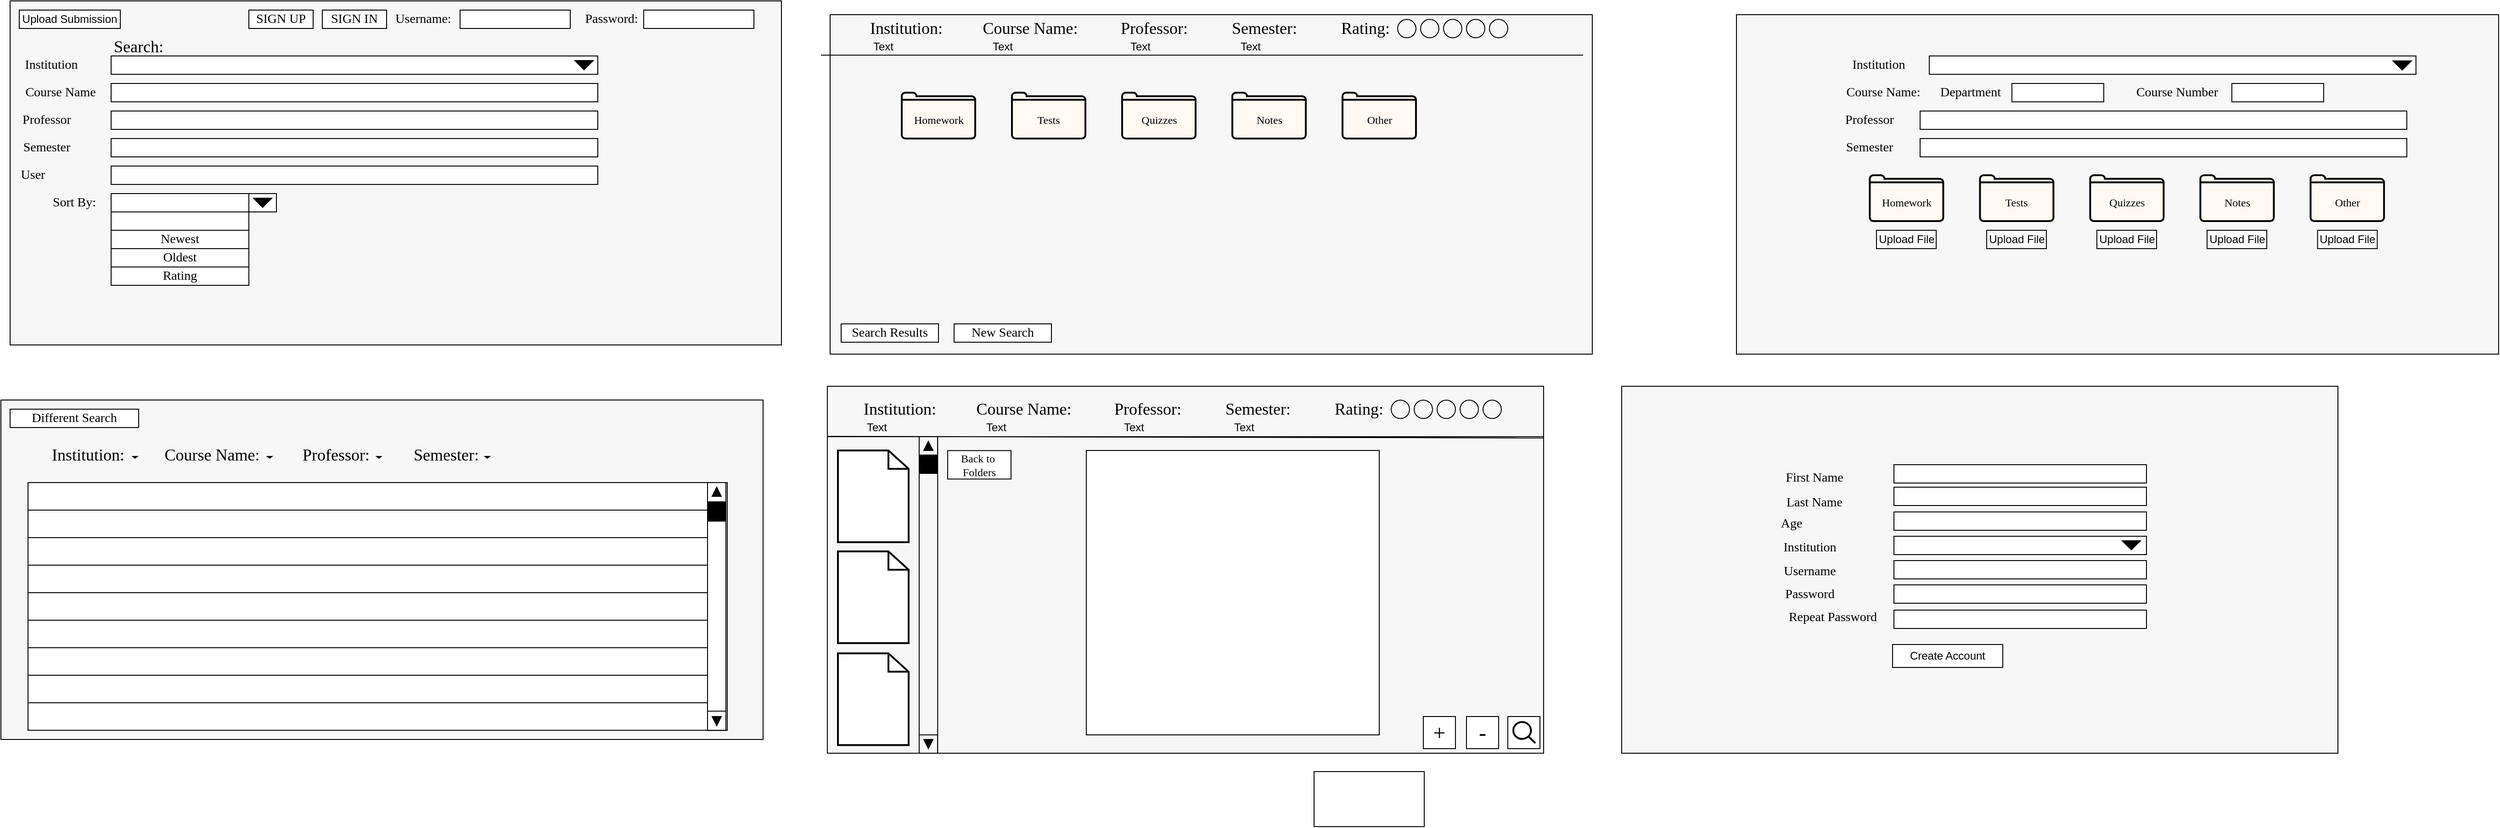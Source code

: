 <mxfile version="10.5.4" type="github"><diagram id="fE3weY7RTYQjaX6MT7tJ" name="Page-1"><mxGraphModel dx="728" dy="433" grid="1" gridSize="10" guides="1" tooltips="1" connect="1" arrows="1" fold="1" page="1" pageScale="1" pageWidth="850" pageHeight="1100" math="0" shadow="0"><root><mxCell id="0"/><mxCell id="1" parent="0"/><mxCell id="TXXlxOUK8q40UfSxkK4Q-26" value="" style="rounded=0;whiteSpace=wrap;html=1;strokeColor=#000000;fillColor=#F7F7F7;" parent="1" vertex="1"><mxGeometry x="1785" y="480" width="780" height="400" as="geometry"/></mxCell><mxCell id="ou8kh7DUhceGWh2s9LDL-35" value="" style="rounded=0;whiteSpace=wrap;html=1;strokeColor=#000000;fillColor=#F7F7F7;" parent="1" vertex="1"><mxGeometry x="1910" y="75" width="830" height="370" as="geometry"/></mxCell><mxCell id="RQsLyxsgD_TibJoST8AB-97" value="" style="rounded=0;whiteSpace=wrap;html=1;strokeColor=#000000;fillColor=#F7F7F7;" parent="1" vertex="1"><mxGeometry x="920" y="480" width="780" height="400" as="geometry"/></mxCell><mxCell id="5D6q7GdCZ7EVulJObCjl-46" value="" style="rounded=0;whiteSpace=wrap;html=1;strokeColor=#000000;fillColor=none;" parent="1" vertex="1"><mxGeometry x="920" y="535" width="780" height="345" as="geometry"/></mxCell><mxCell id="5D6q7GdCZ7EVulJObCjl-62" value="" style="rounded=0;whiteSpace=wrap;html=1;strokeColor=#000000;fillColor=#F7F7F7;" parent="1" vertex="1"><mxGeometry x="923" y="75" width="830" height="370" as="geometry"/></mxCell><mxCell id="5D6q7GdCZ7EVulJObCjl-19" value="" style="rounded=0;whiteSpace=wrap;html=1;strokeColor=#000000;fillColor=#F7F7F7;" parent="1" vertex="1"><mxGeometry x="30" y="60" width="840" height="375" as="geometry"/></mxCell><mxCell id="RQsLyxsgD_TibJoST8AB-96" value="" style="rounded=0;whiteSpace=wrap;html=1;strokeColor=#000000;fillColor=#F7F7F7;" parent="1" vertex="1"><mxGeometry x="20" y="495" width="830" height="370" as="geometry"/></mxCell><mxCell id="RQsLyxsgD_TibJoST8AB-2" value="" style="rounded=0;whiteSpace=wrap;html=1;" parent="1" vertex="1"><mxGeometry x="140" y="120" width="530" height="20" as="geometry"/></mxCell><mxCell id="RQsLyxsgD_TibJoST8AB-3" value="&lt;div style=&quot;text-align: left&quot;&gt;&lt;span style=&quot;font-size: 14px ; font-family: &amp;#34;georgia&amp;#34;&quot;&gt;Institution&lt;/span&gt;&lt;/div&gt;" style="text;html=1;strokeColor=none;fillColor=none;align=center;verticalAlign=middle;whiteSpace=wrap;rounded=0;" parent="1" vertex="1"><mxGeometry x="30" y="120" width="90" height="20" as="geometry"/></mxCell><mxCell id="RQsLyxsgD_TibJoST8AB-5" value="&lt;font face=&quot;Georgia&quot; style=&quot;font-size: 14px&quot;&gt;Course Name&lt;/font&gt;" style="text;html=1;strokeColor=none;fillColor=none;align=center;verticalAlign=middle;whiteSpace=wrap;rounded=0;" parent="1" vertex="1"><mxGeometry x="40" y="150" width="90" height="20" as="geometry"/></mxCell><mxCell id="RQsLyxsgD_TibJoST8AB-6" value="&lt;div style=&quot;text-align: left&quot;&gt;&lt;span style=&quot;font-size: 14px ; font-family: &amp;#34;georgia&amp;#34;&quot;&gt;Professor&lt;/span&gt;&lt;/div&gt;" style="text;html=1;strokeColor=none;fillColor=none;align=center;verticalAlign=middle;whiteSpace=wrap;rounded=0;" parent="1" vertex="1"><mxGeometry x="40" y="180" width="60" height="20" as="geometry"/></mxCell><mxCell id="RQsLyxsgD_TibJoST8AB-7" value="&lt;div style=&quot;text-align: left&quot;&gt;&lt;span style=&quot;font-size: 14px ; font-family: &amp;#34;georgia&amp;#34;&quot;&gt;Semester&lt;/span&gt;&lt;/div&gt;" style="text;html=1;strokeColor=none;fillColor=none;align=center;verticalAlign=middle;whiteSpace=wrap;rounded=0;" parent="1" vertex="1"><mxGeometry x="40" y="210" width="60" height="20" as="geometry"/></mxCell><mxCell id="RQsLyxsgD_TibJoST8AB-8" value="&lt;font face=&quot;Georgia&quot; style=&quot;font-size: 14px&quot;&gt;User&lt;/font&gt;" style="text;html=1;strokeColor=none;fillColor=none;align=center;verticalAlign=middle;whiteSpace=wrap;rounded=0;" parent="1" vertex="1"><mxGeometry x="40" y="240" width="30" height="20" as="geometry"/></mxCell><mxCell id="RQsLyxsgD_TibJoST8AB-11" value="" style="rounded=0;whiteSpace=wrap;html=1;" parent="1" vertex="1"><mxGeometry x="140" y="150" width="530" height="20" as="geometry"/></mxCell><mxCell id="RQsLyxsgD_TibJoST8AB-12" value="" style="rounded=0;whiteSpace=wrap;html=1;" parent="1" vertex="1"><mxGeometry x="140" y="180" width="530" height="20" as="geometry"/></mxCell><mxCell id="RQsLyxsgD_TibJoST8AB-13" value="" style="rounded=0;whiteSpace=wrap;html=1;" parent="1" vertex="1"><mxGeometry x="140" y="210" width="530" height="20" as="geometry"/></mxCell><mxCell id="RQsLyxsgD_TibJoST8AB-14" value="" style="rounded=0;whiteSpace=wrap;html=1;" parent="1" vertex="1"><mxGeometry x="140" y="240" width="530" height="20" as="geometry"/></mxCell><mxCell id="RQsLyxsgD_TibJoST8AB-16" value="&lt;div style=&quot;text-align: left&quot;&gt;&lt;span style=&quot;font-size: 14px ; font-family: &amp;#34;georgia&amp;#34;&quot;&gt;SIGN IN&lt;/span&gt;&lt;/div&gt;" style="text;html=1;strokeColor=#000000;fillColor=#FFFFFF;align=center;verticalAlign=middle;whiteSpace=wrap;rounded=0;" parent="1" vertex="1"><mxGeometry x="370" y="70" width="70" height="20" as="geometry"/></mxCell><mxCell id="RQsLyxsgD_TibJoST8AB-18" value="" style="rounded=0;whiteSpace=wrap;html=1;" parent="1" vertex="1"><mxGeometry x="520" y="70" width="120" height="20" as="geometry"/></mxCell><mxCell id="RQsLyxsgD_TibJoST8AB-19" value="" style="rounded=0;whiteSpace=wrap;html=1;" parent="1" vertex="1"><mxGeometry x="720" y="70" width="120" height="20" as="geometry"/></mxCell><mxCell id="RQsLyxsgD_TibJoST8AB-20" value="&lt;div style=&quot;text-align: left&quot;&gt;&lt;span style=&quot;font-size: 14px ; font-family: &amp;#34;georgia&amp;#34;&quot;&gt;Username:&lt;/span&gt;&lt;/div&gt;" style="text;html=1;strokeColor=none;fillColor=none;align=center;verticalAlign=middle;whiteSpace=wrap;rounded=0;" parent="1" vertex="1"><mxGeometry x="440" y="70" width="80" height="20" as="geometry"/></mxCell><mxCell id="RQsLyxsgD_TibJoST8AB-21" value="&lt;div style=&quot;text-align: left&quot;&gt;&lt;span style=&quot;font-size: 14px ; font-family: &amp;#34;georgia&amp;#34;&quot;&gt;Password:&lt;/span&gt;&lt;/div&gt;" style="text;html=1;strokeColor=none;fillColor=none;align=center;verticalAlign=middle;whiteSpace=wrap;rounded=0;" parent="1" vertex="1"><mxGeometry x="640" y="70" width="90" height="20" as="geometry"/></mxCell><mxCell id="RQsLyxsgD_TibJoST8AB-22" value="&lt;div style=&quot;text-align: left&quot;&gt;&lt;span style=&quot;font-size: 14px ; font-family: &amp;#34;georgia&amp;#34;&quot;&gt;SIGN UP&lt;/span&gt;&lt;/div&gt;" style="text;html=1;strokeColor=#000000;fillColor=#FFFFFF;align=center;verticalAlign=middle;whiteSpace=wrap;rounded=0;" parent="1" vertex="1"><mxGeometry x="290" y="70" width="70" height="20" as="geometry"/></mxCell><mxCell id="RQsLyxsgD_TibJoST8AB-23" value="&lt;font face=&quot;Georgia&quot; style=&quot;font-size: 14px&quot;&gt;Sort By:&lt;/font&gt;" style="text;html=1;strokeColor=none;fillColor=none;align=center;verticalAlign=middle;whiteSpace=wrap;rounded=0;" parent="1" vertex="1"><mxGeometry x="70" y="270" width="60" height="20" as="geometry"/></mxCell><mxCell id="RQsLyxsgD_TibJoST8AB-24" value="" style="rounded=0;whiteSpace=wrap;html=1;" parent="1" vertex="1"><mxGeometry x="140" y="270" width="180" height="20" as="geometry"/></mxCell><mxCell id="RQsLyxsgD_TibJoST8AB-25" value="" style="endArrow=none;html=1;" parent="1" edge="1"><mxGeometry width="50" height="50" relative="1" as="geometry"><mxPoint x="290" y="290" as="sourcePoint"/><mxPoint x="290" y="270" as="targetPoint"/><Array as="points"/></mxGeometry></mxCell><mxCell id="RQsLyxsgD_TibJoST8AB-26" value="" style="triangle;whiteSpace=wrap;html=1;fillColor=#000000;rotation=90;" parent="1" vertex="1"><mxGeometry x="300" y="270" width="10" height="20" as="geometry"/></mxCell><mxCell id="RQsLyxsgD_TibJoST8AB-27" value="" style="rounded=0;whiteSpace=wrap;html=1;fillColor=#FFFFFF;strokeColor=#000000;" parent="1" vertex="1"><mxGeometry x="140" y="290" width="150" height="80" as="geometry"/></mxCell><mxCell id="RQsLyxsgD_TibJoST8AB-29" value="&lt;font face=&quot;Georgia&quot; style=&quot;font-size: 14px&quot;&gt;Newest&lt;/font&gt;" style="text;html=1;strokeColor=none;fillColor=none;align=center;verticalAlign=middle;whiteSpace=wrap;rounded=0;" parent="1" vertex="1"><mxGeometry x="140" y="310" width="150" height="20" as="geometry"/></mxCell><mxCell id="RQsLyxsgD_TibJoST8AB-30" value="&lt;font face=&quot;Georgia&quot; style=&quot;font-size: 14px&quot;&gt;Oldest&lt;/font&gt;" style="text;html=1;strokeColor=none;fillColor=none;align=center;verticalAlign=middle;whiteSpace=wrap;rounded=0;" parent="1" vertex="1"><mxGeometry x="140" y="330" width="150" height="20" as="geometry"/></mxCell><mxCell id="RQsLyxsgD_TibJoST8AB-31" value="" style="endArrow=none;html=1;entryX=1;entryY=1;entryDx=0;entryDy=0;entryPerimeter=0;" parent="1" edge="1"><mxGeometry width="50" height="50" relative="1" as="geometry"><mxPoint x="140" y="310" as="sourcePoint"/><mxPoint x="290" y="310" as="targetPoint"/></mxGeometry></mxCell><mxCell id="RQsLyxsgD_TibJoST8AB-32" value="" style="endArrow=none;html=1;entryX=1;entryY=1;entryDx=0;entryDy=0;entryPerimeter=0;" parent="1" edge="1"><mxGeometry width="50" height="50" relative="1" as="geometry"><mxPoint x="140" y="330" as="sourcePoint"/><mxPoint x="290" y="330" as="targetPoint"/></mxGeometry></mxCell><mxCell id="RQsLyxsgD_TibJoST8AB-33" value="&lt;font face=&quot;Georgia&quot;&gt;&lt;span style=&quot;font-size: 14px&quot;&gt;Rating&lt;/span&gt;&lt;/font&gt;" style="text;html=1;strokeColor=none;fillColor=none;align=center;verticalAlign=middle;whiteSpace=wrap;rounded=0;" parent="1" vertex="1"><mxGeometry x="140" y="350" width="150" height="20" as="geometry"/></mxCell><mxCell id="RQsLyxsgD_TibJoST8AB-34" value="" style="endArrow=none;html=1;entryX=1;entryY=1;entryDx=0;entryDy=0;entryPerimeter=0;" parent="1" edge="1"><mxGeometry width="50" height="50" relative="1" as="geometry"><mxPoint x="140" y="350" as="sourcePoint"/><mxPoint x="290" y="350" as="targetPoint"/></mxGeometry></mxCell><mxCell id="RQsLyxsgD_TibJoST8AB-38" value="" style="endArrow=none;html=1;entryX=0;entryY=0;entryDx=0;entryDy=0;entryPerimeter=0;" parent="1" target="RQsLyxsgD_TibJoST8AB-75" edge="1"><mxGeometry width="50" height="50" relative="1" as="geometry"><mxPoint x="49.5" y="585" as="sourcePoint"/><mxPoint x="879.5" y="585" as="targetPoint"/></mxGeometry></mxCell><mxCell id="RQsLyxsgD_TibJoST8AB-40" value="&lt;font face=&quot;Georgia&quot; style=&quot;font-size: 18px&quot;&gt;Institution:&lt;/font&gt;" style="text;html=1;strokeColor=none;fillColor=none;align=center;verticalAlign=middle;whiteSpace=wrap;rounded=0;" parent="1" vertex="1"><mxGeometry x="69.5" y="545" width="90" height="20" as="geometry"/></mxCell><mxCell id="RQsLyxsgD_TibJoST8AB-41" value="&lt;font face=&quot;Georgia&quot; style=&quot;font-size: 18px&quot;&gt;Course Name:&lt;/font&gt;" style="text;html=1;strokeColor=none;fillColor=none;align=center;verticalAlign=middle;whiteSpace=wrap;rounded=0;" parent="1" vertex="1"><mxGeometry x="189.5" y="545" width="120" height="20" as="geometry"/></mxCell><mxCell id="RQsLyxsgD_TibJoST8AB-42" value="&lt;font face=&quot;Georgia&quot; style=&quot;font-size: 18px&quot;&gt;Professor:&lt;/font&gt;" style="text;html=1;strokeColor=none;fillColor=none;align=center;verticalAlign=middle;whiteSpace=wrap;rounded=0;" parent="1" vertex="1"><mxGeometry x="339.5" y="545" width="90" height="20" as="geometry"/></mxCell><mxCell id="RQsLyxsgD_TibJoST8AB-43" value="&lt;font face=&quot;Georgia&quot; style=&quot;font-size: 18px&quot;&gt;Semester:&lt;/font&gt;" style="text;html=1;strokeColor=none;fillColor=none;align=center;verticalAlign=middle;whiteSpace=wrap;rounded=0;" parent="1" vertex="1"><mxGeometry x="459.5" y="545" width="90" height="20" as="geometry"/></mxCell><mxCell id="RQsLyxsgD_TibJoST8AB-57" value="" style="endArrow=none;html=1;" parent="1" edge="1"><mxGeometry width="50" height="50" relative="1" as="geometry"><mxPoint x="913" y="119.167" as="sourcePoint"/><mxPoint x="1743" y="119.167" as="targetPoint"/></mxGeometry></mxCell><mxCell id="RQsLyxsgD_TibJoST8AB-58" value="&lt;font face=&quot;Georgia&quot; style=&quot;font-size: 18px&quot;&gt;Institution:&lt;/font&gt;" style="text;html=1;strokeColor=none;fillColor=none;align=center;verticalAlign=middle;whiteSpace=wrap;rounded=0;" parent="1" vertex="1"><mxGeometry x="961" y="80.167" width="90" height="20" as="geometry"/></mxCell><mxCell id="RQsLyxsgD_TibJoST8AB-59" value="&lt;font face=&quot;Georgia&quot; style=&quot;font-size: 18px&quot;&gt;Course Name:&lt;/font&gt;" style="text;html=1;strokeColor=none;fillColor=none;align=center;verticalAlign=middle;whiteSpace=wrap;rounded=0;" parent="1" vertex="1"><mxGeometry x="1081" y="80.167" width="120" height="20" as="geometry"/></mxCell><mxCell id="RQsLyxsgD_TibJoST8AB-60" value="&lt;font face=&quot;Georgia&quot; style=&quot;font-size: 18px&quot;&gt;Professor:&lt;/font&gt;" style="text;html=1;strokeColor=none;fillColor=none;align=center;verticalAlign=middle;whiteSpace=wrap;rounded=0;" parent="1" vertex="1"><mxGeometry x="1231" y="80.167" width="90" height="20" as="geometry"/></mxCell><mxCell id="RQsLyxsgD_TibJoST8AB-61" value="&lt;font face=&quot;Georgia&quot; style=&quot;font-size: 18px&quot;&gt;Semester:&lt;/font&gt;" style="text;html=1;strokeColor=none;fillColor=none;align=center;verticalAlign=middle;whiteSpace=wrap;rounded=0;" parent="1" vertex="1"><mxGeometry x="1351" y="80.167" width="90" height="20" as="geometry"/></mxCell><mxCell id="RQsLyxsgD_TibJoST8AB-62" value="&lt;font face=&quot;Georgia&quot; style=&quot;font-size: 18px&quot;&gt;Rating:&lt;/font&gt;" style="text;html=1;strokeColor=none;fillColor=none;align=center;verticalAlign=middle;whiteSpace=wrap;rounded=0;" parent="1" vertex="1"><mxGeometry x="1471" y="80.167" width="70" height="20" as="geometry"/></mxCell><mxCell id="RQsLyxsgD_TibJoST8AB-63" value="" style="ellipse;whiteSpace=wrap;html=1;aspect=fixed;strokeColor=#000000;fillColor=none;" parent="1" vertex="1"><mxGeometry x="1541" y="80.167" width="20" height="20" as="geometry"/></mxCell><mxCell id="RQsLyxsgD_TibJoST8AB-64" value="" style="ellipse;whiteSpace=wrap;html=1;aspect=fixed;strokeColor=#000000;fillColor=none;" parent="1" vertex="1"><mxGeometry x="1566" y="80.167" width="20" height="20" as="geometry"/></mxCell><mxCell id="RQsLyxsgD_TibJoST8AB-65" value="" style="ellipse;whiteSpace=wrap;html=1;aspect=fixed;strokeColor=#000000;fillColor=none;" parent="1" vertex="1"><mxGeometry x="1591" y="80.167" width="20" height="20" as="geometry"/></mxCell><mxCell id="RQsLyxsgD_TibJoST8AB-66" value="" style="ellipse;whiteSpace=wrap;html=1;aspect=fixed;strokeColor=#000000;fillColor=none;" parent="1" vertex="1"><mxGeometry x="1616" y="80.167" width="20" height="20" as="geometry"/></mxCell><mxCell id="RQsLyxsgD_TibJoST8AB-67" value="" style="ellipse;whiteSpace=wrap;html=1;aspect=fixed;strokeColor=#000000;fillColor=none;" parent="1" vertex="1"><mxGeometry x="1641" y="80.167" width="20" height="20" as="geometry"/></mxCell><mxCell id="RQsLyxsgD_TibJoST8AB-68" value="Text" style="text;html=1;strokeColor=none;fillColor=none;align=center;verticalAlign=middle;whiteSpace=wrap;rounded=0;" parent="1" vertex="1"><mxGeometry x="961" y="100.167" width="40" height="20" as="geometry"/></mxCell><mxCell id="RQsLyxsgD_TibJoST8AB-69" value="Text" style="text;html=1;strokeColor=none;fillColor=none;align=center;verticalAlign=middle;whiteSpace=wrap;rounded=0;" parent="1" vertex="1"><mxGeometry x="1091" y="100.167" width="40" height="20" as="geometry"/></mxCell><mxCell id="RQsLyxsgD_TibJoST8AB-70" value="Text" style="text;html=1;strokeColor=none;fillColor=none;align=center;verticalAlign=middle;whiteSpace=wrap;rounded=0;" parent="1" vertex="1"><mxGeometry x="1241" y="100.167" width="40" height="20" as="geometry"/></mxCell><mxCell id="RQsLyxsgD_TibJoST8AB-71" value="Text" style="text;html=1;strokeColor=none;fillColor=none;align=center;verticalAlign=middle;whiteSpace=wrap;rounded=0;" parent="1" vertex="1"><mxGeometry x="1361" y="100.167" width="40" height="20" as="geometry"/></mxCell><mxCell id="RQsLyxsgD_TibJoST8AB-72" value="" style="rounded=0;whiteSpace=wrap;html=1;strokeColor=#000000;fillColor=#FFFFFF;" parent="1" vertex="1"><mxGeometry x="50" y="585" width="761" height="270" as="geometry"/></mxCell><mxCell id="RQsLyxsgD_TibJoST8AB-74" value="" style="rounded=0;whiteSpace=wrap;html=1;strokeColor=#000000;fillColor=#000000;" parent="1" vertex="1"><mxGeometry x="789.5" y="606" width="20" height="21" as="geometry"/></mxCell><mxCell id="RQsLyxsgD_TibJoST8AB-75" value="" style="rounded=0;whiteSpace=wrap;html=1;strokeColor=#000000;fillColor=none;" parent="1" vertex="1"><mxGeometry x="789.5" y="585" width="20" height="21" as="geometry"/></mxCell><mxCell id="RQsLyxsgD_TibJoST8AB-76" value="" style="rounded=0;whiteSpace=wrap;html=1;strokeColor=#000000;fillColor=none;" parent="1" vertex="1"><mxGeometry x="789.5" y="834.167" width="20" height="21" as="geometry"/></mxCell><mxCell id="RQsLyxsgD_TibJoST8AB-77" value="" style="triangle;whiteSpace=wrap;html=1;strokeColor=#000000;fillColor=#000000;rotation=-90;" parent="1" vertex="1"><mxGeometry x="794.5" y="590" width="10" height="10" as="geometry"/></mxCell><mxCell id="RQsLyxsgD_TibJoST8AB-78" value="" style="triangle;whiteSpace=wrap;html=1;strokeColor=#000000;fillColor=#000000;rotation=90;" parent="1" vertex="1"><mxGeometry x="794.5" y="840" width="10" height="10" as="geometry"/></mxCell><mxCell id="RQsLyxsgD_TibJoST8AB-80" value="" style="rounded=0;whiteSpace=wrap;html=1;strokeColor=#000000;fillColor=#FFFFFF;" parent="1" vertex="1"><mxGeometry x="49.5" y="585" width="740" height="30" as="geometry"/></mxCell><mxCell id="RQsLyxsgD_TibJoST8AB-81" value="" style="rounded=0;whiteSpace=wrap;html=1;strokeColor=#000000;fillColor=#FFFFFF;" parent="1" vertex="1"><mxGeometry x="49.5" y="615" width="740" height="30" as="geometry"/></mxCell><mxCell id="RQsLyxsgD_TibJoST8AB-82" value="" style="rounded=0;whiteSpace=wrap;html=1;strokeColor=#000000;fillColor=#FFFFFF;" parent="1" vertex="1"><mxGeometry x="49.5" y="645" width="740" height="30" as="geometry"/></mxCell><mxCell id="RQsLyxsgD_TibJoST8AB-83" value="" style="rounded=0;whiteSpace=wrap;html=1;strokeColor=#000000;fillColor=#FFFFFF;" parent="1" vertex="1"><mxGeometry x="49.5" y="675" width="740" height="30" as="geometry"/></mxCell><mxCell id="RQsLyxsgD_TibJoST8AB-84" value="" style="rounded=0;whiteSpace=wrap;html=1;strokeColor=#000000;fillColor=#FFFFFF;" parent="1" vertex="1"><mxGeometry x="49.5" y="705" width="740" height="30" as="geometry"/></mxCell><mxCell id="RQsLyxsgD_TibJoST8AB-86" value="" style="rounded=0;whiteSpace=wrap;html=1;strokeColor=#000000;fillColor=#FFFFFF;" parent="1" vertex="1"><mxGeometry x="49.5" y="765" width="740" height="30" as="geometry"/></mxCell><mxCell id="RQsLyxsgD_TibJoST8AB-87" value="" style="rounded=0;whiteSpace=wrap;html=1;strokeColor=#000000;fillColor=#FFFFFF;" parent="1" vertex="1"><mxGeometry x="49.5" y="795" width="740" height="30" as="geometry"/></mxCell><mxCell id="RQsLyxsgD_TibJoST8AB-88" value="" style="rounded=0;whiteSpace=wrap;html=1;strokeColor=#000000;fillColor=#FFFFFF;" parent="1" vertex="1"><mxGeometry x="49.5" y="825" width="740" height="30" as="geometry"/></mxCell><mxCell id="RQsLyxsgD_TibJoST8AB-89" value="&lt;font style=&quot;font-size: 14px&quot; face=&quot;Georgia&quot;&gt;Different Search&lt;/font&gt;" style="rounded=0;whiteSpace=wrap;html=1;strokeColor=#000000;fillColor=#FFFFFF;" parent="1" vertex="1"><mxGeometry x="30" y="505" width="140" height="20" as="geometry"/></mxCell><mxCell id="RQsLyxsgD_TibJoST8AB-73" value="" style="endArrow=none;html=1;exitX=1;exitY=0.96;exitDx=0;exitDy=0;exitPerimeter=0;entryX=1;entryY=0;entryDx=0;entryDy=0;entryPerimeter=0;" parent="1" source="RQsLyxsgD_TibJoST8AB-76" target="RQsLyxsgD_TibJoST8AB-75" edge="1"><mxGeometry width="50" height="50" relative="1" as="geometry"><mxPoint x="809.5" y="865" as="sourcePoint"/><mxPoint x="829.5" y="625" as="targetPoint"/></mxGeometry></mxCell><mxCell id="RQsLyxsgD_TibJoST8AB-103" value="" style="rounded=0;whiteSpace=wrap;html=1;strokeColor=#000000;fillColor=#FFFFFF;" parent="1" vertex="1"><mxGeometry x="49.5" y="735" width="740" height="30" as="geometry"/></mxCell><mxCell id="5D6q7GdCZ7EVulJObCjl-1" value="" style="html=1;verticalLabelPosition=bottom;align=center;labelBackgroundColor=#ffffff;verticalAlign=top;strokeWidth=2;strokeColor=#000000;fillColor=#FFF9F2;shadow=0;dashed=0;shape=mxgraph.ios7.icons.folder;" parent="1" vertex="1"><mxGeometry x="1001" y="160" width="80" height="50" as="geometry"/></mxCell><mxCell id="5D6q7GdCZ7EVulJObCjl-3" value="" style="html=1;verticalLabelPosition=bottom;align=center;labelBackgroundColor=#ffffff;verticalAlign=top;strokeWidth=2;strokeColor=#000000;fillColor=#FFF9F2;shadow=0;dashed=0;shape=mxgraph.ios7.icons.folder;" parent="1" vertex="1"><mxGeometry x="1121" y="160" width="80" height="50" as="geometry"/></mxCell><mxCell id="5D6q7GdCZ7EVulJObCjl-4" value="" style="html=1;verticalLabelPosition=bottom;align=center;labelBackgroundColor=#ffffff;verticalAlign=top;strokeWidth=2;strokeColor=#000000;fillColor=#FFF9F2;shadow=0;dashed=0;shape=mxgraph.ios7.icons.folder;" parent="1" vertex="1"><mxGeometry x="1241" y="160" width="80" height="50" as="geometry"/></mxCell><mxCell id="5D6q7GdCZ7EVulJObCjl-5" value="" style="html=1;verticalLabelPosition=bottom;align=center;labelBackgroundColor=#ffffff;verticalAlign=top;strokeWidth=2;strokeColor=#000000;fillColor=#FFF9F2;shadow=0;dashed=0;shape=mxgraph.ios7.icons.folder;" parent="1" vertex="1"><mxGeometry x="1361" y="160" width="80" height="50" as="geometry"/></mxCell><mxCell id="5D6q7GdCZ7EVulJObCjl-6" value="" style="html=1;verticalLabelPosition=bottom;align=center;labelBackgroundColor=#ffffff;verticalAlign=top;strokeWidth=2;strokeColor=#000000;fillColor=#FFF9F2;shadow=0;dashed=0;shape=mxgraph.ios7.icons.folder;" parent="1" vertex="1"><mxGeometry x="1481" y="160" width="80" height="50" as="geometry"/></mxCell><mxCell id="5D6q7GdCZ7EVulJObCjl-9" value="&lt;font face=&quot;Georgia&quot; style=&quot;font-size: 12px&quot;&gt;Homework&lt;/font&gt;" style="text;html=1;strokeColor=none;fillColor=none;align=center;verticalAlign=middle;whiteSpace=wrap;rounded=0;" parent="1" vertex="1"><mxGeometry x="1008.5" y="180" width="65" height="20" as="geometry"/></mxCell><mxCell id="5D6q7GdCZ7EVulJObCjl-10" value="&lt;font face=&quot;Georgia&quot; style=&quot;font-size: 12px&quot;&gt;Tests&lt;/font&gt;" style="text;html=1;strokeColor=none;fillColor=none;align=center;verticalAlign=middle;whiteSpace=wrap;rounded=0;" parent="1" vertex="1"><mxGeometry x="1146" y="180" width="30" height="20" as="geometry"/></mxCell><mxCell id="5D6q7GdCZ7EVulJObCjl-11" value="&lt;font face=&quot;Georgia&quot; style=&quot;font-size: 12px&quot;&gt;Quizzes&lt;/font&gt;" style="text;html=1;strokeColor=none;fillColor=none;align=center;verticalAlign=middle;whiteSpace=wrap;rounded=0;" parent="1" vertex="1"><mxGeometry x="1259.5" y="180" width="43" height="20" as="geometry"/></mxCell><mxCell id="5D6q7GdCZ7EVulJObCjl-12" value="&lt;font face=&quot;Georgia&quot; style=&quot;font-size: 12px&quot;&gt;Notes&lt;/font&gt;" style="text;html=1;strokeColor=none;fillColor=none;align=center;verticalAlign=middle;whiteSpace=wrap;rounded=0;" parent="1" vertex="1"><mxGeometry x="1384.5" y="180" width="33" height="20" as="geometry"/></mxCell><mxCell id="5D6q7GdCZ7EVulJObCjl-13" value="&lt;font face=&quot;Georgia&quot; style=&quot;font-size: 12px&quot;&gt;Other&lt;/font&gt;" style="text;html=1;strokeColor=none;fillColor=none;align=center;verticalAlign=middle;whiteSpace=wrap;rounded=0;" parent="1" vertex="1"><mxGeometry x="1504.5" y="180" width="33" height="20" as="geometry"/></mxCell><mxCell id="5D6q7GdCZ7EVulJObCjl-14" value="" style="triangle;whiteSpace=wrap;html=1;strokeColor=#000000;fillColor=#000000;rotation=90;" parent="1" vertex="1"><mxGeometry x="165" y="555" width="2" height="5" as="geometry"/></mxCell><mxCell id="5D6q7GdCZ7EVulJObCjl-15" value="" style="triangle;whiteSpace=wrap;html=1;strokeColor=#000000;fillColor=#000000;rotation=90;" parent="1" vertex="1"><mxGeometry x="311.667" y="555" width="2" height="5" as="geometry"/></mxCell><mxCell id="5D6q7GdCZ7EVulJObCjl-16" value="" style="triangle;whiteSpace=wrap;html=1;strokeColor=#000000;fillColor=#000000;rotation=90;" parent="1" vertex="1"><mxGeometry x="430.667" y="555" width="2" height="5" as="geometry"/></mxCell><mxCell id="5D6q7GdCZ7EVulJObCjl-17" value="" style="triangle;whiteSpace=wrap;html=1;strokeColor=#000000;fillColor=#000000;rotation=90;" parent="1" vertex="1"><mxGeometry x="548.667" y="555" width="2" height="5" as="geometry"/></mxCell><mxCell id="5D6q7GdCZ7EVulJObCjl-21" value="" style="endArrow=none;html=1;entryX=1;entryY=0.004;entryDx=0;entryDy=0;entryPerimeter=0;exitX=0;exitY=-0.001;exitDx=0;exitDy=0;exitPerimeter=0;" parent="1" source="5D6q7GdCZ7EVulJObCjl-46" target="5D6q7GdCZ7EVulJObCjl-46" edge="1"><mxGeometry width="50" height="50" relative="1" as="geometry"><mxPoint x="906" y="534.167" as="sourcePoint"/><mxPoint x="1736" y="534.167" as="targetPoint"/></mxGeometry></mxCell><mxCell id="5D6q7GdCZ7EVulJObCjl-22" value="&lt;font face=&quot;Georgia&quot; style=&quot;font-size: 18px&quot;&gt;Institution:&lt;/font&gt;" style="text;html=1;strokeColor=none;fillColor=none;align=center;verticalAlign=middle;whiteSpace=wrap;rounded=0;" parent="1" vertex="1"><mxGeometry x="954" y="495.167" width="90" height="20" as="geometry"/></mxCell><mxCell id="5D6q7GdCZ7EVulJObCjl-23" value="&lt;font face=&quot;Georgia&quot; style=&quot;font-size: 18px&quot;&gt;Course Name:&lt;/font&gt;" style="text;html=1;strokeColor=none;fillColor=none;align=center;verticalAlign=middle;whiteSpace=wrap;rounded=0;" parent="1" vertex="1"><mxGeometry x="1074" y="495.167" width="120" height="20" as="geometry"/></mxCell><mxCell id="5D6q7GdCZ7EVulJObCjl-24" value="&lt;font face=&quot;Georgia&quot; style=&quot;font-size: 18px&quot;&gt;Professor:&lt;/font&gt;" style="text;html=1;strokeColor=none;fillColor=none;align=center;verticalAlign=middle;whiteSpace=wrap;rounded=0;" parent="1" vertex="1"><mxGeometry x="1224" y="495.167" width="90" height="20" as="geometry"/></mxCell><mxCell id="5D6q7GdCZ7EVulJObCjl-25" value="&lt;font face=&quot;Georgia&quot; style=&quot;font-size: 18px&quot;&gt;Semester:&lt;/font&gt;" style="text;html=1;strokeColor=none;fillColor=none;align=center;verticalAlign=middle;whiteSpace=wrap;rounded=0;" parent="1" vertex="1"><mxGeometry x="1344" y="495.167" width="90" height="20" as="geometry"/></mxCell><mxCell id="5D6q7GdCZ7EVulJObCjl-26" value="&lt;font face=&quot;Georgia&quot; style=&quot;font-size: 18px&quot;&gt;Rating:&lt;/font&gt;" style="text;html=1;strokeColor=none;fillColor=none;align=center;verticalAlign=middle;whiteSpace=wrap;rounded=0;" parent="1" vertex="1"><mxGeometry x="1464" y="495.167" width="70" height="20" as="geometry"/></mxCell><mxCell id="5D6q7GdCZ7EVulJObCjl-27" value="" style="ellipse;whiteSpace=wrap;html=1;aspect=fixed;strokeColor=#000000;fillColor=none;" parent="1" vertex="1"><mxGeometry x="1534" y="495.167" width="20" height="20" as="geometry"/></mxCell><mxCell id="5D6q7GdCZ7EVulJObCjl-28" value="" style="ellipse;whiteSpace=wrap;html=1;aspect=fixed;strokeColor=#000000;fillColor=none;" parent="1" vertex="1"><mxGeometry x="1559" y="495.167" width="20" height="20" as="geometry"/></mxCell><mxCell id="5D6q7GdCZ7EVulJObCjl-29" value="" style="ellipse;whiteSpace=wrap;html=1;aspect=fixed;strokeColor=#000000;fillColor=none;" parent="1" vertex="1"><mxGeometry x="1584" y="495.167" width="20" height="20" as="geometry"/></mxCell><mxCell id="5D6q7GdCZ7EVulJObCjl-30" value="" style="ellipse;whiteSpace=wrap;html=1;aspect=fixed;strokeColor=#000000;fillColor=none;" parent="1" vertex="1"><mxGeometry x="1609" y="495.167" width="20" height="20" as="geometry"/></mxCell><mxCell id="5D6q7GdCZ7EVulJObCjl-31" value="" style="ellipse;whiteSpace=wrap;html=1;aspect=fixed;strokeColor=#000000;fillColor=none;" parent="1" vertex="1"><mxGeometry x="1634" y="495.167" width="20" height="20" as="geometry"/></mxCell><mxCell id="5D6q7GdCZ7EVulJObCjl-32" value="Text" style="text;html=1;strokeColor=none;fillColor=none;align=center;verticalAlign=middle;whiteSpace=wrap;rounded=0;" parent="1" vertex="1"><mxGeometry x="954" y="515.167" width="40" height="20" as="geometry"/></mxCell><mxCell id="5D6q7GdCZ7EVulJObCjl-33" value="Text" style="text;html=1;strokeColor=none;fillColor=none;align=center;verticalAlign=middle;whiteSpace=wrap;rounded=0;" parent="1" vertex="1"><mxGeometry x="1084" y="515.167" width="40" height="20" as="geometry"/></mxCell><mxCell id="5D6q7GdCZ7EVulJObCjl-34" value="Text" style="text;html=1;strokeColor=none;fillColor=none;align=center;verticalAlign=middle;whiteSpace=wrap;rounded=0;" parent="1" vertex="1"><mxGeometry x="1234" y="515.167" width="40" height="20" as="geometry"/></mxCell><mxCell id="5D6q7GdCZ7EVulJObCjl-35" value="Text" style="text;html=1;strokeColor=none;fillColor=none;align=center;verticalAlign=middle;whiteSpace=wrap;rounded=0;" parent="1" vertex="1"><mxGeometry x="1354" y="515.167" width="40" height="20" as="geometry"/></mxCell><mxCell id="5D6q7GdCZ7EVulJObCjl-47" value="" style="endArrow=none;html=1;entryX=0.154;entryY=0.001;entryDx=0;entryDy=0;entryPerimeter=0;exitX=0.154;exitY=1;exitDx=0;exitDy=0;exitPerimeter=0;" parent="1" source="5D6q7GdCZ7EVulJObCjl-46" target="5D6q7GdCZ7EVulJObCjl-46" edge="1"><mxGeometry width="50" height="50" relative="1" as="geometry"><mxPoint x="900" y="880" as="sourcePoint"/><mxPoint x="1050" y="520" as="targetPoint"/></mxGeometry></mxCell><mxCell id="5D6q7GdCZ7EVulJObCjl-48" value="" style="endArrow=none;html=1;entryX=0.154;entryY=0.001;entryDx=0;entryDy=0;entryPerimeter=0;exitX=0.154;exitY=1;exitDx=0;exitDy=0;exitPerimeter=0;" parent="1" edge="1"><mxGeometry width="50" height="50" relative="1" as="geometry"><mxPoint x="1020" y="880" as="sourcePoint"/><mxPoint x="1020" y="535" as="targetPoint"/></mxGeometry></mxCell><mxCell id="5D6q7GdCZ7EVulJObCjl-49" value="" style="triangle;whiteSpace=wrap;html=1;strokeColor=#000000;fillColor=#000000;rotation=90;" parent="1" vertex="1"><mxGeometry x="1025" y="865" width="10" height="10" as="geometry"/></mxCell><mxCell id="5D6q7GdCZ7EVulJObCjl-50" value="" style="whiteSpace=wrap;html=1;aspect=fixed;strokeColor=#000000;fillColor=none;" parent="1" vertex="1"><mxGeometry x="1020" y="860" width="20" height="20" as="geometry"/></mxCell><mxCell id="5D6q7GdCZ7EVulJObCjl-51" value="" style="whiteSpace=wrap;html=1;aspect=fixed;strokeColor=#000000;fillColor=none;" parent="1" vertex="1"><mxGeometry x="1020" y="535" width="20" height="20" as="geometry"/></mxCell><mxCell id="5D6q7GdCZ7EVulJObCjl-52" value="" style="triangle;whiteSpace=wrap;html=1;strokeColor=#000000;fillColor=#000000;rotation=-90;" parent="1" vertex="1"><mxGeometry x="1025" y="540" width="10" height="10" as="geometry"/></mxCell><mxCell id="5D6q7GdCZ7EVulJObCjl-53" value="" style="whiteSpace=wrap;html=1;aspect=fixed;strokeColor=#000000;fillColor=#000000;" parent="1" vertex="1"><mxGeometry x="1020" y="555" width="20" height="20" as="geometry"/></mxCell><mxCell id="5D6q7GdCZ7EVulJObCjl-54" value="" style="html=1;verticalLabelPosition=bottom;align=center;labelBackgroundColor=#ffffff;verticalAlign=top;strokeWidth=2;strokeColor=#000000;fillColor=#ffffff;shadow=0;dashed=0;shape=mxgraph.ios7.icons.document;" parent="1" vertex="1"><mxGeometry x="931.5" y="550" width="77" height="100" as="geometry"/></mxCell><mxCell id="5D6q7GdCZ7EVulJObCjl-55" value="" style="html=1;verticalLabelPosition=bottom;align=center;labelBackgroundColor=#ffffff;verticalAlign=top;strokeWidth=2;strokeColor=#000000;fillColor=#ffffff;shadow=0;dashed=0;shape=mxgraph.ios7.icons.document;" parent="1" vertex="1"><mxGeometry x="931.5" y="660" width="77" height="100" as="geometry"/></mxCell><mxCell id="5D6q7GdCZ7EVulJObCjl-56" value="" style="html=1;verticalLabelPosition=bottom;align=center;labelBackgroundColor=#ffffff;verticalAlign=top;strokeWidth=2;strokeColor=#000000;fillColor=#ffffff;shadow=0;dashed=0;shape=mxgraph.ios7.icons.document;" parent="1" vertex="1"><mxGeometry x="931.5" y="771.143" width="77" height="100" as="geometry"/></mxCell><mxCell id="5D6q7GdCZ7EVulJObCjl-57" value="" style="rounded=0;whiteSpace=wrap;html=1;strokeColor=#000000;fillColor=#FFFFFF;" parent="1" vertex="1"><mxGeometry x="1202" y="550" width="319" height="310" as="geometry"/></mxCell><mxCell id="5D6q7GdCZ7EVulJObCjl-58" value="&lt;font face=&quot;Georgia&quot; style=&quot;font-size: 24px&quot;&gt;-&lt;/font&gt;" style="whiteSpace=wrap;html=1;aspect=fixed;strokeColor=#000000;fillColor=#FFFFFF;" parent="1" vertex="1"><mxGeometry x="1616" y="840" width="35" height="35" as="geometry"/></mxCell><mxCell id="5D6q7GdCZ7EVulJObCjl-59" value="" style="whiteSpace=wrap;html=1;aspect=fixed;strokeColor=#000000;fillColor=#FFFFFF;" parent="1" vertex="1"><mxGeometry x="1661" y="840" width="35" height="35" as="geometry"/></mxCell><mxCell id="5D6q7GdCZ7EVulJObCjl-60" value="&lt;font face=&quot;Georgia&quot; style=&quot;font-size: 24px&quot;&gt;+&lt;/font&gt;" style="whiteSpace=wrap;html=1;aspect=fixed;strokeColor=#000000;fillColor=#FFFFFF;" parent="1" vertex="1"><mxGeometry x="1569" y="840" width="35" height="35" as="geometry"/></mxCell><mxCell id="5D6q7GdCZ7EVulJObCjl-61" value="" style="html=1;verticalLabelPosition=bottom;align=center;labelBackgroundColor=#ffffff;verticalAlign=top;strokeWidth=2;strokeColor=#000000;fillColor=#ffffff;shadow=0;dashed=0;shape=mxgraph.ios7.icons.looking_glass;" parent="1" vertex="1"><mxGeometry x="1667" y="846" width="24" height="23" as="geometry"/></mxCell><mxCell id="5D6q7GdCZ7EVulJObCjl-65" value="&lt;font face=&quot;Georgia&quot;&gt;Back to&amp;nbsp;&lt;br&gt;Folders&lt;br&gt;&lt;/font&gt;" style="rounded=0;whiteSpace=wrap;html=1;strokeColor=#000000;fillColor=#FFFFFF;" parent="1" vertex="1"><mxGeometry x="1051" y="550.143" width="69" height="31" as="geometry"/></mxCell><mxCell id="ou8kh7DUhceGWh2s9LDL-2" value="" style="rounded=0;whiteSpace=wrap;html=1;" parent="1" vertex="1"><mxGeometry x="2120" y="120" width="530" height="20" as="geometry"/></mxCell><mxCell id="ou8kh7DUhceGWh2s9LDL-3" value="&lt;div style=&quot;text-align: left&quot;&gt;&lt;span style=&quot;font-size: 14px ; font-family: &amp;#34;georgia&amp;#34;&quot;&gt;Institution&lt;/span&gt;&lt;/div&gt;" style="text;html=1;strokeColor=none;fillColor=none;align=center;verticalAlign=middle;whiteSpace=wrap;rounded=0;" parent="1" vertex="1"><mxGeometry x="2020" y="120" width="90" height="20" as="geometry"/></mxCell><mxCell id="ou8kh7DUhceGWh2s9LDL-4" value="&lt;font face=&quot;Georgia&quot; style=&quot;font-size: 14px&quot;&gt;Course Name:&lt;/font&gt;" style="text;html=1;strokeColor=none;fillColor=none;align=center;verticalAlign=middle;whiteSpace=wrap;rounded=0;" parent="1" vertex="1"><mxGeometry x="2020" y="150" width="100" height="20" as="geometry"/></mxCell><mxCell id="ou8kh7DUhceGWh2s9LDL-5" value="&lt;div style=&quot;text-align: left&quot;&gt;&lt;span style=&quot;font-size: 14px ; font-family: &amp;#34;georgia&amp;#34;&quot;&gt;Professor&lt;/span&gt;&lt;/div&gt;" style="text;html=1;strokeColor=none;fillColor=none;align=center;verticalAlign=middle;whiteSpace=wrap;rounded=0;" parent="1" vertex="1"><mxGeometry x="2025" y="180" width="60" height="20" as="geometry"/></mxCell><mxCell id="ou8kh7DUhceGWh2s9LDL-6" value="&lt;div style=&quot;text-align: left&quot;&gt;&lt;span style=&quot;font-size: 14px ; font-family: &amp;#34;georgia&amp;#34;&quot;&gt;Semester&lt;/span&gt;&lt;/div&gt;" style="text;html=1;strokeColor=none;fillColor=none;align=center;verticalAlign=middle;whiteSpace=wrap;rounded=0;" parent="1" vertex="1"><mxGeometry x="2025" y="210" width="60" height="20" as="geometry"/></mxCell><mxCell id="ou8kh7DUhceGWh2s9LDL-7" value="" style="rounded=0;whiteSpace=wrap;html=1;" parent="1" vertex="1"><mxGeometry x="2210" y="150" width="100" height="20" as="geometry"/></mxCell><mxCell id="ou8kh7DUhceGWh2s9LDL-8" value="" style="rounded=0;whiteSpace=wrap;html=1;" parent="1" vertex="1"><mxGeometry x="2110" y="180" width="530" height="20" as="geometry"/></mxCell><mxCell id="ou8kh7DUhceGWh2s9LDL-9" value="" style="rounded=0;whiteSpace=wrap;html=1;" parent="1" vertex="1"><mxGeometry x="2110" y="210" width="530" height="20" as="geometry"/></mxCell><mxCell id="ou8kh7DUhceGWh2s9LDL-10" value="&lt;font face=&quot;Georgia&quot; style=&quot;font-size: 14px&quot;&gt;Department&lt;/font&gt;" style="text;html=1;strokeColor=none;fillColor=none;align=center;verticalAlign=middle;whiteSpace=wrap;rounded=0;" parent="1" vertex="1"><mxGeometry x="2120" y="150" width="90" height="20" as="geometry"/></mxCell><mxCell id="ou8kh7DUhceGWh2s9LDL-11" value="&lt;font face=&quot;Georgia&quot; style=&quot;font-size: 14px&quot;&gt;Course Number&lt;/font&gt;" style="text;html=1;strokeColor=none;fillColor=none;align=center;verticalAlign=middle;whiteSpace=wrap;rounded=0;" parent="1" vertex="1"><mxGeometry x="2340" y="150" width="100" height="20" as="geometry"/></mxCell><mxCell id="ou8kh7DUhceGWh2s9LDL-14" value="" style="rounded=0;whiteSpace=wrap;html=1;" parent="1" vertex="1"><mxGeometry x="2449.5" y="150" width="100" height="20" as="geometry"/></mxCell><mxCell id="ou8kh7DUhceGWh2s9LDL-15" value="" style="html=1;verticalLabelPosition=bottom;align=center;labelBackgroundColor=#ffffff;verticalAlign=top;strokeWidth=2;strokeColor=#000000;fillColor=#FFF9F2;shadow=0;dashed=0;shape=mxgraph.ios7.icons.folder;" parent="1" vertex="1"><mxGeometry x="2055.206" y="250" width="80" height="50" as="geometry"/></mxCell><mxCell id="ou8kh7DUhceGWh2s9LDL-16" value="" style="html=1;verticalLabelPosition=bottom;align=center;labelBackgroundColor=#ffffff;verticalAlign=top;strokeWidth=2;strokeColor=#000000;fillColor=#FFF9F2;shadow=0;dashed=0;shape=mxgraph.ios7.icons.folder;" parent="1" vertex="1"><mxGeometry x="2175.206" y="250" width="80" height="50" as="geometry"/></mxCell><mxCell id="ou8kh7DUhceGWh2s9LDL-17" value="" style="html=1;verticalLabelPosition=bottom;align=center;labelBackgroundColor=#ffffff;verticalAlign=top;strokeWidth=2;strokeColor=#000000;fillColor=#FFF9F2;shadow=0;dashed=0;shape=mxgraph.ios7.icons.folder;" parent="1" vertex="1"><mxGeometry x="2295.206" y="250" width="80" height="50" as="geometry"/></mxCell><mxCell id="ou8kh7DUhceGWh2s9LDL-18" value="" style="html=1;verticalLabelPosition=bottom;align=center;labelBackgroundColor=#ffffff;verticalAlign=top;strokeWidth=2;strokeColor=#000000;fillColor=#FFF9F2;shadow=0;dashed=0;shape=mxgraph.ios7.icons.folder;" parent="1" vertex="1"><mxGeometry x="2415.206" y="250" width="80" height="50" as="geometry"/></mxCell><mxCell id="ou8kh7DUhceGWh2s9LDL-19" value="" style="html=1;verticalLabelPosition=bottom;align=center;labelBackgroundColor=#ffffff;verticalAlign=top;strokeWidth=2;strokeColor=#000000;fillColor=#FFF9F2;shadow=0;dashed=0;shape=mxgraph.ios7.icons.folder;" parent="1" vertex="1"><mxGeometry x="2535.206" y="250" width="80" height="50" as="geometry"/></mxCell><mxCell id="ou8kh7DUhceGWh2s9LDL-20" value="&lt;font face=&quot;Georgia&quot; style=&quot;font-size: 12px&quot;&gt;Homework&lt;/font&gt;" style="text;html=1;strokeColor=none;fillColor=none;align=center;verticalAlign=middle;whiteSpace=wrap;rounded=0;" parent="1" vertex="1"><mxGeometry x="2062.706" y="270" width="65" height="20" as="geometry"/></mxCell><mxCell id="ou8kh7DUhceGWh2s9LDL-21" value="&lt;font face=&quot;Georgia&quot; style=&quot;font-size: 12px&quot;&gt;Tests&lt;/font&gt;" style="text;html=1;strokeColor=none;fillColor=none;align=center;verticalAlign=middle;whiteSpace=wrap;rounded=0;" parent="1" vertex="1"><mxGeometry x="2200.206" y="270" width="30" height="20" as="geometry"/></mxCell><mxCell id="ou8kh7DUhceGWh2s9LDL-22" value="&lt;font face=&quot;Georgia&quot; style=&quot;font-size: 12px&quot;&gt;Quizzes&lt;/font&gt;" style="text;html=1;strokeColor=none;fillColor=none;align=center;verticalAlign=middle;whiteSpace=wrap;rounded=0;" parent="1" vertex="1"><mxGeometry x="2313.706" y="270" width="43" height="20" as="geometry"/></mxCell><mxCell id="ou8kh7DUhceGWh2s9LDL-23" value="&lt;font face=&quot;Georgia&quot; style=&quot;font-size: 12px&quot;&gt;Notes&lt;/font&gt;" style="text;html=1;strokeColor=none;fillColor=none;align=center;verticalAlign=middle;whiteSpace=wrap;rounded=0;" parent="1" vertex="1"><mxGeometry x="2438.706" y="270" width="33" height="20" as="geometry"/></mxCell><mxCell id="ou8kh7DUhceGWh2s9LDL-24" value="&lt;font face=&quot;Georgia&quot; style=&quot;font-size: 12px&quot;&gt;Other&lt;/font&gt;" style="text;html=1;strokeColor=none;fillColor=none;align=center;verticalAlign=middle;whiteSpace=wrap;rounded=0;" parent="1" vertex="1"><mxGeometry x="2558.706" y="270" width="33" height="20" as="geometry"/></mxCell><mxCell id="ou8kh7DUhceGWh2s9LDL-30" value="Upload File" style="rounded=0;whiteSpace=wrap;html=1;" parent="1" vertex="1"><mxGeometry x="2062.5" y="310" width="65" height="20" as="geometry"/></mxCell><mxCell id="ou8kh7DUhceGWh2s9LDL-31" value="Upload File" style="rounded=0;whiteSpace=wrap;html=1;" parent="1" vertex="1"><mxGeometry x="2182.5" y="310" width="65" height="20" as="geometry"/></mxCell><mxCell id="ou8kh7DUhceGWh2s9LDL-32" value="Upload File" style="rounded=0;whiteSpace=wrap;html=1;" parent="1" vertex="1"><mxGeometry x="2302.5" y="310" width="65" height="20" as="geometry"/></mxCell><mxCell id="ou8kh7DUhceGWh2s9LDL-33" value="Upload File" style="rounded=0;whiteSpace=wrap;html=1;" parent="1" vertex="1"><mxGeometry x="2422.5" y="310" width="65" height="20" as="geometry"/></mxCell><mxCell id="ou8kh7DUhceGWh2s9LDL-34" value="Upload File" style="rounded=0;whiteSpace=wrap;html=1;" parent="1" vertex="1"><mxGeometry x="2542.833" y="310" width="65" height="20" as="geometry"/></mxCell><mxCell id="ou8kh7DUhceGWh2s9LDL-36" value="Upload Submission" style="rounded=0;whiteSpace=wrap;html=1;" parent="1" vertex="1"><mxGeometry x="40" y="70" width="110" height="20" as="geometry"/></mxCell><mxCell id="ou8kh7DUhceGWh2s9LDL-37" value="&lt;div style=&quot;text-align: left&quot;&gt;&lt;span style=&quot;font-family: &amp;#34;georgia&amp;#34;&quot;&gt;&lt;font style=&quot;font-size: 18px&quot;&gt;Search:&lt;/font&gt;&lt;/span&gt;&lt;/div&gt;" style="text;html=1;strokeColor=none;fillColor=none;align=center;verticalAlign=middle;whiteSpace=wrap;rounded=0;" parent="1" vertex="1"><mxGeometry x="140" y="100" width="60" height="20" as="geometry"/></mxCell><mxCell id="ou8kh7DUhceGWh2s9LDL-38" value="&lt;font face=&quot;Georgia&quot; style=&quot;font-size: 14px&quot;&gt;Search Results&lt;/font&gt;" style="rounded=0;whiteSpace=wrap;html=1;" parent="1" vertex="1"><mxGeometry x="935" y="412" width="106" height="20" as="geometry"/></mxCell><mxCell id="ou8kh7DUhceGWh2s9LDL-39" value="&lt;font face=&quot;Georgia&quot; style=&quot;font-size: 14px&quot;&gt;New Search&lt;/font&gt;" style="rounded=0;whiteSpace=wrap;html=1;" parent="1" vertex="1"><mxGeometry x="1058" y="412" width="106" height="20" as="geometry"/></mxCell><mxCell id="TXXlxOUK8q40UfSxkK4Q-1" value="" style="triangle;whiteSpace=wrap;html=1;fillColor=#000000;rotation=90;" parent="1" vertex="1"><mxGeometry x="650" y="120" width="10" height="20" as="geometry"/></mxCell><mxCell id="TXXlxOUK8q40UfSxkK4Q-9" value="&lt;font face=&quot;Georgia&quot; style=&quot;font-size: 14px&quot;&gt;First Name&lt;/font&gt;" style="text;html=1;strokeColor=none;fillColor=none;align=center;verticalAlign=middle;whiteSpace=wrap;rounded=0;" parent="1" vertex="1"><mxGeometry x="1955" y="570" width="80" height="20" as="geometry"/></mxCell><mxCell id="TXXlxOUK8q40UfSxkK4Q-11" value="&lt;font face=&quot;Georgia&quot; style=&quot;font-size: 14px&quot;&gt;Age&lt;/font&gt;" style="text;html=1;strokeColor=none;fillColor=none;align=center;verticalAlign=middle;whiteSpace=wrap;rounded=0;" parent="1" vertex="1"><mxGeometry x="1960" y="620" width="20" height="20" as="geometry"/></mxCell><mxCell id="TXXlxOUK8q40UfSxkK4Q-12" value="&lt;font face=&quot;Georgia&quot; style=&quot;font-size: 14px&quot;&gt;Username&lt;/font&gt;" style="text;html=1;strokeColor=none;fillColor=none;align=center;verticalAlign=middle;whiteSpace=wrap;rounded=0;" parent="1" vertex="1"><mxGeometry x="1960" y="671.5" width="60" height="20" as="geometry"/></mxCell><mxCell id="TXXlxOUK8q40UfSxkK4Q-13" value="&lt;font face=&quot;Georgia&quot; style=&quot;font-size: 14px&quot;&gt;Password&lt;/font&gt;" style="text;html=1;strokeColor=none;fillColor=none;align=center;verticalAlign=middle;whiteSpace=wrap;rounded=0;" parent="1" vertex="1"><mxGeometry x="1960" y="696.5" width="60" height="20" as="geometry"/></mxCell><mxCell id="TXXlxOUK8q40UfSxkK4Q-14" value="&lt;font face=&quot;Georgia&quot; style=&quot;font-size: 14px&quot;&gt;Repeat Password&lt;/font&gt;" style="text;html=1;strokeColor=none;fillColor=none;align=center;verticalAlign=middle;whiteSpace=wrap;rounded=0;" parent="1" vertex="1"><mxGeometry x="1960" y="721.5" width="110" height="20" as="geometry"/></mxCell><mxCell id="TXXlxOUK8q40UfSxkK4Q-16" value="" style="rounded=0;whiteSpace=wrap;html=1;" parent="1" vertex="1"><mxGeometry x="2081.5" y="565.5" width="275" height="20" as="geometry"/></mxCell><mxCell id="TXXlxOUK8q40UfSxkK4Q-17" value="" style="rounded=0;whiteSpace=wrap;html=1;" parent="1" vertex="1"><mxGeometry x="2081.5" y="590" width="275" height="20" as="geometry"/></mxCell><mxCell id="TXXlxOUK8q40UfSxkK4Q-18" value="" style="rounded=0;whiteSpace=wrap;html=1;" parent="1" vertex="1"><mxGeometry x="2081.5" y="617" width="275" height="20" as="geometry"/></mxCell><mxCell id="TXXlxOUK8q40UfSxkK4Q-19" value="" style="rounded=0;whiteSpace=wrap;html=1;" parent="1" vertex="1"><mxGeometry x="2081.5" y="670" width="275" height="20" as="geometry"/></mxCell><mxCell id="TXXlxOUK8q40UfSxkK4Q-20" value="" style="rounded=0;whiteSpace=wrap;html=1;" parent="1" vertex="1"><mxGeometry x="2081.5" y="696.5" width="275" height="20" as="geometry"/></mxCell><mxCell id="TXXlxOUK8q40UfSxkK4Q-21" value="" style="rounded=0;whiteSpace=wrap;html=1;" parent="1" vertex="1"><mxGeometry x="2081.5" y="724" width="275" height="20" as="geometry"/></mxCell><mxCell id="TXXlxOUK8q40UfSxkK4Q-22" value="&lt;font face=&quot;Georgia&quot; style=&quot;font-size: 14px&quot;&gt;Last Name&lt;/font&gt;" style="text;html=1;strokeColor=none;fillColor=none;align=center;verticalAlign=middle;whiteSpace=wrap;rounded=0;" parent="1" vertex="1"><mxGeometry x="1960" y="597" width="70" height="20" as="geometry"/></mxCell><mxCell id="TXXlxOUK8q40UfSxkK4Q-23" value="" style="rounded=0;whiteSpace=wrap;html=1;" parent="1" vertex="1"><mxGeometry x="1450" y="900" width="120" height="60" as="geometry"/></mxCell><mxCell id="TXXlxOUK8q40UfSxkK4Q-24" value="Create Account" style="rounded=0;whiteSpace=wrap;html=1;" parent="1" vertex="1"><mxGeometry x="2080" y="761.5" width="120" height="25" as="geometry"/></mxCell><mxCell id="TXXlxOUK8q40UfSxkK4Q-27" value="&lt;font face=&quot;Georgia&quot; style=&quot;font-size: 14px&quot;&gt;Institution&lt;/font&gt;" style="text;html=1;strokeColor=none;fillColor=none;align=center;verticalAlign=middle;whiteSpace=wrap;rounded=0;" parent="1" vertex="1"><mxGeometry x="1955" y="646" width="70" height="20" as="geometry"/></mxCell><mxCell id="TXXlxOUK8q40UfSxkK4Q-28" value="" style="rounded=0;whiteSpace=wrap;html=1;" parent="1" vertex="1"><mxGeometry x="2081.5" y="643.5" width="275" height="20" as="geometry"/></mxCell><mxCell id="TXXlxOUK8q40UfSxkK4Q-29" value="" style="triangle;whiteSpace=wrap;html=1;fillColor=#000000;rotation=90;" parent="1" vertex="1"><mxGeometry x="2335" y="643.333" width="10" height="20" as="geometry"/></mxCell><mxCell id="6cvckJ5xb3QzhB1yWGTL-1" value="" style="triangle;whiteSpace=wrap;html=1;fillColor=#000000;rotation=90;" vertex="1" parent="1"><mxGeometry x="2630" y="120.333" width="10" height="20" as="geometry"/></mxCell></root></mxGraphModel></diagram></mxfile>